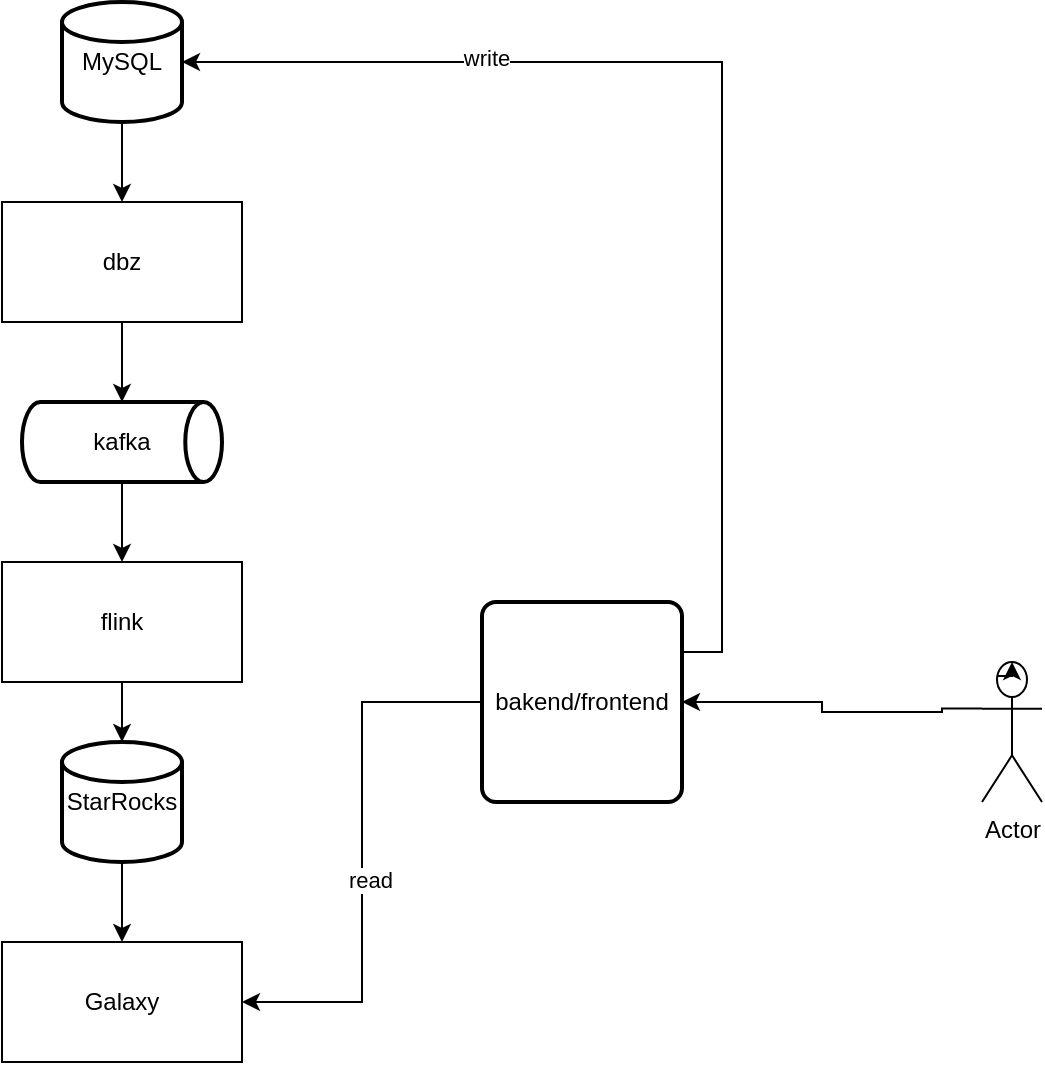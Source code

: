 <mxfile version="21.6.5" type="github" pages="2">
  <diagram name="第 1 页" id="vnGX1i6LaIlqRCUc3wac">
    <mxGraphModel dx="1242" dy="706" grid="1" gridSize="10" guides="1" tooltips="1" connect="1" arrows="1" fold="1" page="1" pageScale="1" pageWidth="827" pageHeight="1169" math="0" shadow="0">
      <root>
        <mxCell id="0" />
        <mxCell id="1" parent="0" />
        <mxCell id="GZVKiXbPLKltwhf0UPYI-10" style="edgeStyle=orthogonalEdgeStyle;rounded=0;orthogonalLoop=1;jettySize=auto;html=1;entryX=0.5;entryY=0;entryDx=0;entryDy=0;entryPerimeter=0;" parent="1" source="GZVKiXbPLKltwhf0UPYI-4" target="GZVKiXbPLKltwhf0UPYI-8" edge="1">
          <mxGeometry relative="1" as="geometry" />
        </mxCell>
        <mxCell id="GZVKiXbPLKltwhf0UPYI-4" value="dbz" style="rounded=0;whiteSpace=wrap;html=1;" parent="1" vertex="1">
          <mxGeometry x="210" y="310" width="120" height="60" as="geometry" />
        </mxCell>
        <mxCell id="GZVKiXbPLKltwhf0UPYI-7" style="edgeStyle=orthogonalEdgeStyle;rounded=0;orthogonalLoop=1;jettySize=auto;html=1;" parent="1" source="GZVKiXbPLKltwhf0UPYI-6" target="GZVKiXbPLKltwhf0UPYI-4" edge="1">
          <mxGeometry relative="1" as="geometry" />
        </mxCell>
        <mxCell id="GZVKiXbPLKltwhf0UPYI-6" value="MySQL" style="strokeWidth=2;html=1;shape=mxgraph.flowchart.database;whiteSpace=wrap;" parent="1" vertex="1">
          <mxGeometry x="240" y="210" width="60" height="60" as="geometry" />
        </mxCell>
        <mxCell id="GZVKiXbPLKltwhf0UPYI-12" style="edgeStyle=orthogonalEdgeStyle;rounded=0;orthogonalLoop=1;jettySize=auto;html=1;entryX=0.5;entryY=0;entryDx=0;entryDy=0;" parent="1" source="GZVKiXbPLKltwhf0UPYI-8" target="GZVKiXbPLKltwhf0UPYI-11" edge="1">
          <mxGeometry relative="1" as="geometry" />
        </mxCell>
        <mxCell id="GZVKiXbPLKltwhf0UPYI-8" value="kafka" style="strokeWidth=2;html=1;shape=mxgraph.flowchart.direct_data;whiteSpace=wrap;" parent="1" vertex="1">
          <mxGeometry x="220" y="410" width="100" height="40" as="geometry" />
        </mxCell>
        <mxCell id="GZVKiXbPLKltwhf0UPYI-15" style="edgeStyle=orthogonalEdgeStyle;rounded=0;orthogonalLoop=1;jettySize=auto;html=1;entryX=0.5;entryY=0;entryDx=0;entryDy=0;entryPerimeter=0;" parent="1" source="GZVKiXbPLKltwhf0UPYI-11" target="GZVKiXbPLKltwhf0UPYI-14" edge="1">
          <mxGeometry relative="1" as="geometry" />
        </mxCell>
        <mxCell id="GZVKiXbPLKltwhf0UPYI-11" value="flink" style="rounded=0;whiteSpace=wrap;html=1;" parent="1" vertex="1">
          <mxGeometry x="210" y="490" width="120" height="60" as="geometry" />
        </mxCell>
        <mxCell id="GZVKiXbPLKltwhf0UPYI-17" style="edgeStyle=orthogonalEdgeStyle;rounded=0;orthogonalLoop=1;jettySize=auto;html=1;" parent="1" source="GZVKiXbPLKltwhf0UPYI-14" target="GZVKiXbPLKltwhf0UPYI-16" edge="1">
          <mxGeometry relative="1" as="geometry" />
        </mxCell>
        <mxCell id="GZVKiXbPLKltwhf0UPYI-14" value="StarRocks" style="strokeWidth=2;html=1;shape=mxgraph.flowchart.database;whiteSpace=wrap;" parent="1" vertex="1">
          <mxGeometry x="240" y="580" width="60" height="60" as="geometry" />
        </mxCell>
        <mxCell id="GZVKiXbPLKltwhf0UPYI-16" value="Galaxy" style="rounded=0;whiteSpace=wrap;html=1;" parent="1" vertex="1">
          <mxGeometry x="210" y="680" width="120" height="60" as="geometry" />
        </mxCell>
        <mxCell id="GZVKiXbPLKltwhf0UPYI-22" style="edgeStyle=orthogonalEdgeStyle;rounded=0;orthogonalLoop=1;jettySize=auto;html=1;entryX=1;entryY=0.5;entryDx=0;entryDy=0;exitX=0;exitY=0.333;exitDx=0;exitDy=0;exitPerimeter=0;" parent="1" source="GZVKiXbPLKltwhf0UPYI-18" target="GZVKiXbPLKltwhf0UPYI-19" edge="1">
          <mxGeometry relative="1" as="geometry">
            <Array as="points">
              <mxPoint x="680" y="565" />
              <mxPoint x="620" y="565" />
              <mxPoint x="620" y="560" />
            </Array>
          </mxGeometry>
        </mxCell>
        <mxCell id="GZVKiXbPLKltwhf0UPYI-18" value="Actor" style="shape=umlActor;verticalLabelPosition=bottom;verticalAlign=top;html=1;" parent="1" vertex="1">
          <mxGeometry x="700" y="540" width="30" height="70" as="geometry" />
        </mxCell>
        <mxCell id="GZVKiXbPLKltwhf0UPYI-21" style="edgeStyle=orthogonalEdgeStyle;rounded=0;orthogonalLoop=1;jettySize=auto;html=1;entryX=1;entryY=0.5;entryDx=0;entryDy=0;" parent="1" source="GZVKiXbPLKltwhf0UPYI-19" target="GZVKiXbPLKltwhf0UPYI-16" edge="1">
          <mxGeometry relative="1" as="geometry" />
        </mxCell>
        <mxCell id="GZVKiXbPLKltwhf0UPYI-28" value="read" style="edgeLabel;html=1;align=center;verticalAlign=middle;resizable=0;points=[];" parent="GZVKiXbPLKltwhf0UPYI-21" vertex="1" connectable="0">
          <mxGeometry x="0.1" y="4" relative="1" as="geometry">
            <mxPoint as="offset" />
          </mxGeometry>
        </mxCell>
        <mxCell id="GZVKiXbPLKltwhf0UPYI-26" style="edgeStyle=orthogonalEdgeStyle;rounded=0;orthogonalLoop=1;jettySize=auto;html=1;exitX=1;exitY=0.25;exitDx=0;exitDy=0;entryX=1;entryY=0.5;entryDx=0;entryDy=0;entryPerimeter=0;" parent="1" source="GZVKiXbPLKltwhf0UPYI-19" target="GZVKiXbPLKltwhf0UPYI-6" edge="1">
          <mxGeometry relative="1" as="geometry" />
        </mxCell>
        <mxCell id="GZVKiXbPLKltwhf0UPYI-27" value="write" style="edgeLabel;html=1;align=center;verticalAlign=middle;resizable=0;points=[];" parent="GZVKiXbPLKltwhf0UPYI-26" vertex="1" connectable="0">
          <mxGeometry x="0.482" y="-2" relative="1" as="geometry">
            <mxPoint as="offset" />
          </mxGeometry>
        </mxCell>
        <mxCell id="GZVKiXbPLKltwhf0UPYI-19" value="bakend/frontend" style="rounded=1;whiteSpace=wrap;html=1;absoluteArcSize=1;arcSize=14;strokeWidth=2;" parent="1" vertex="1">
          <mxGeometry x="450" y="510" width="100" height="100" as="geometry" />
        </mxCell>
        <mxCell id="GZVKiXbPLKltwhf0UPYI-23" style="edgeStyle=orthogonalEdgeStyle;rounded=0;orthogonalLoop=1;jettySize=auto;html=1;exitX=0.25;exitY=0.1;exitDx=0;exitDy=0;exitPerimeter=0;entryX=0.5;entryY=0;entryDx=0;entryDy=0;entryPerimeter=0;" parent="1" source="GZVKiXbPLKltwhf0UPYI-18" target="GZVKiXbPLKltwhf0UPYI-18" edge="1">
          <mxGeometry relative="1" as="geometry" />
        </mxCell>
      </root>
    </mxGraphModel>
  </diagram>
  <diagram id="FilGZ5hPNaZf5WRVI350" name="第 2 页">
    <mxGraphModel dx="1242" dy="706" grid="1" gridSize="10" guides="1" tooltips="1" connect="1" arrows="1" fold="1" page="1" pageScale="1" pageWidth="827" pageHeight="1169" math="0" shadow="0">
      <root>
        <mxCell id="0" />
        <mxCell id="1" parent="0" />
      </root>
    </mxGraphModel>
  </diagram>
</mxfile>
